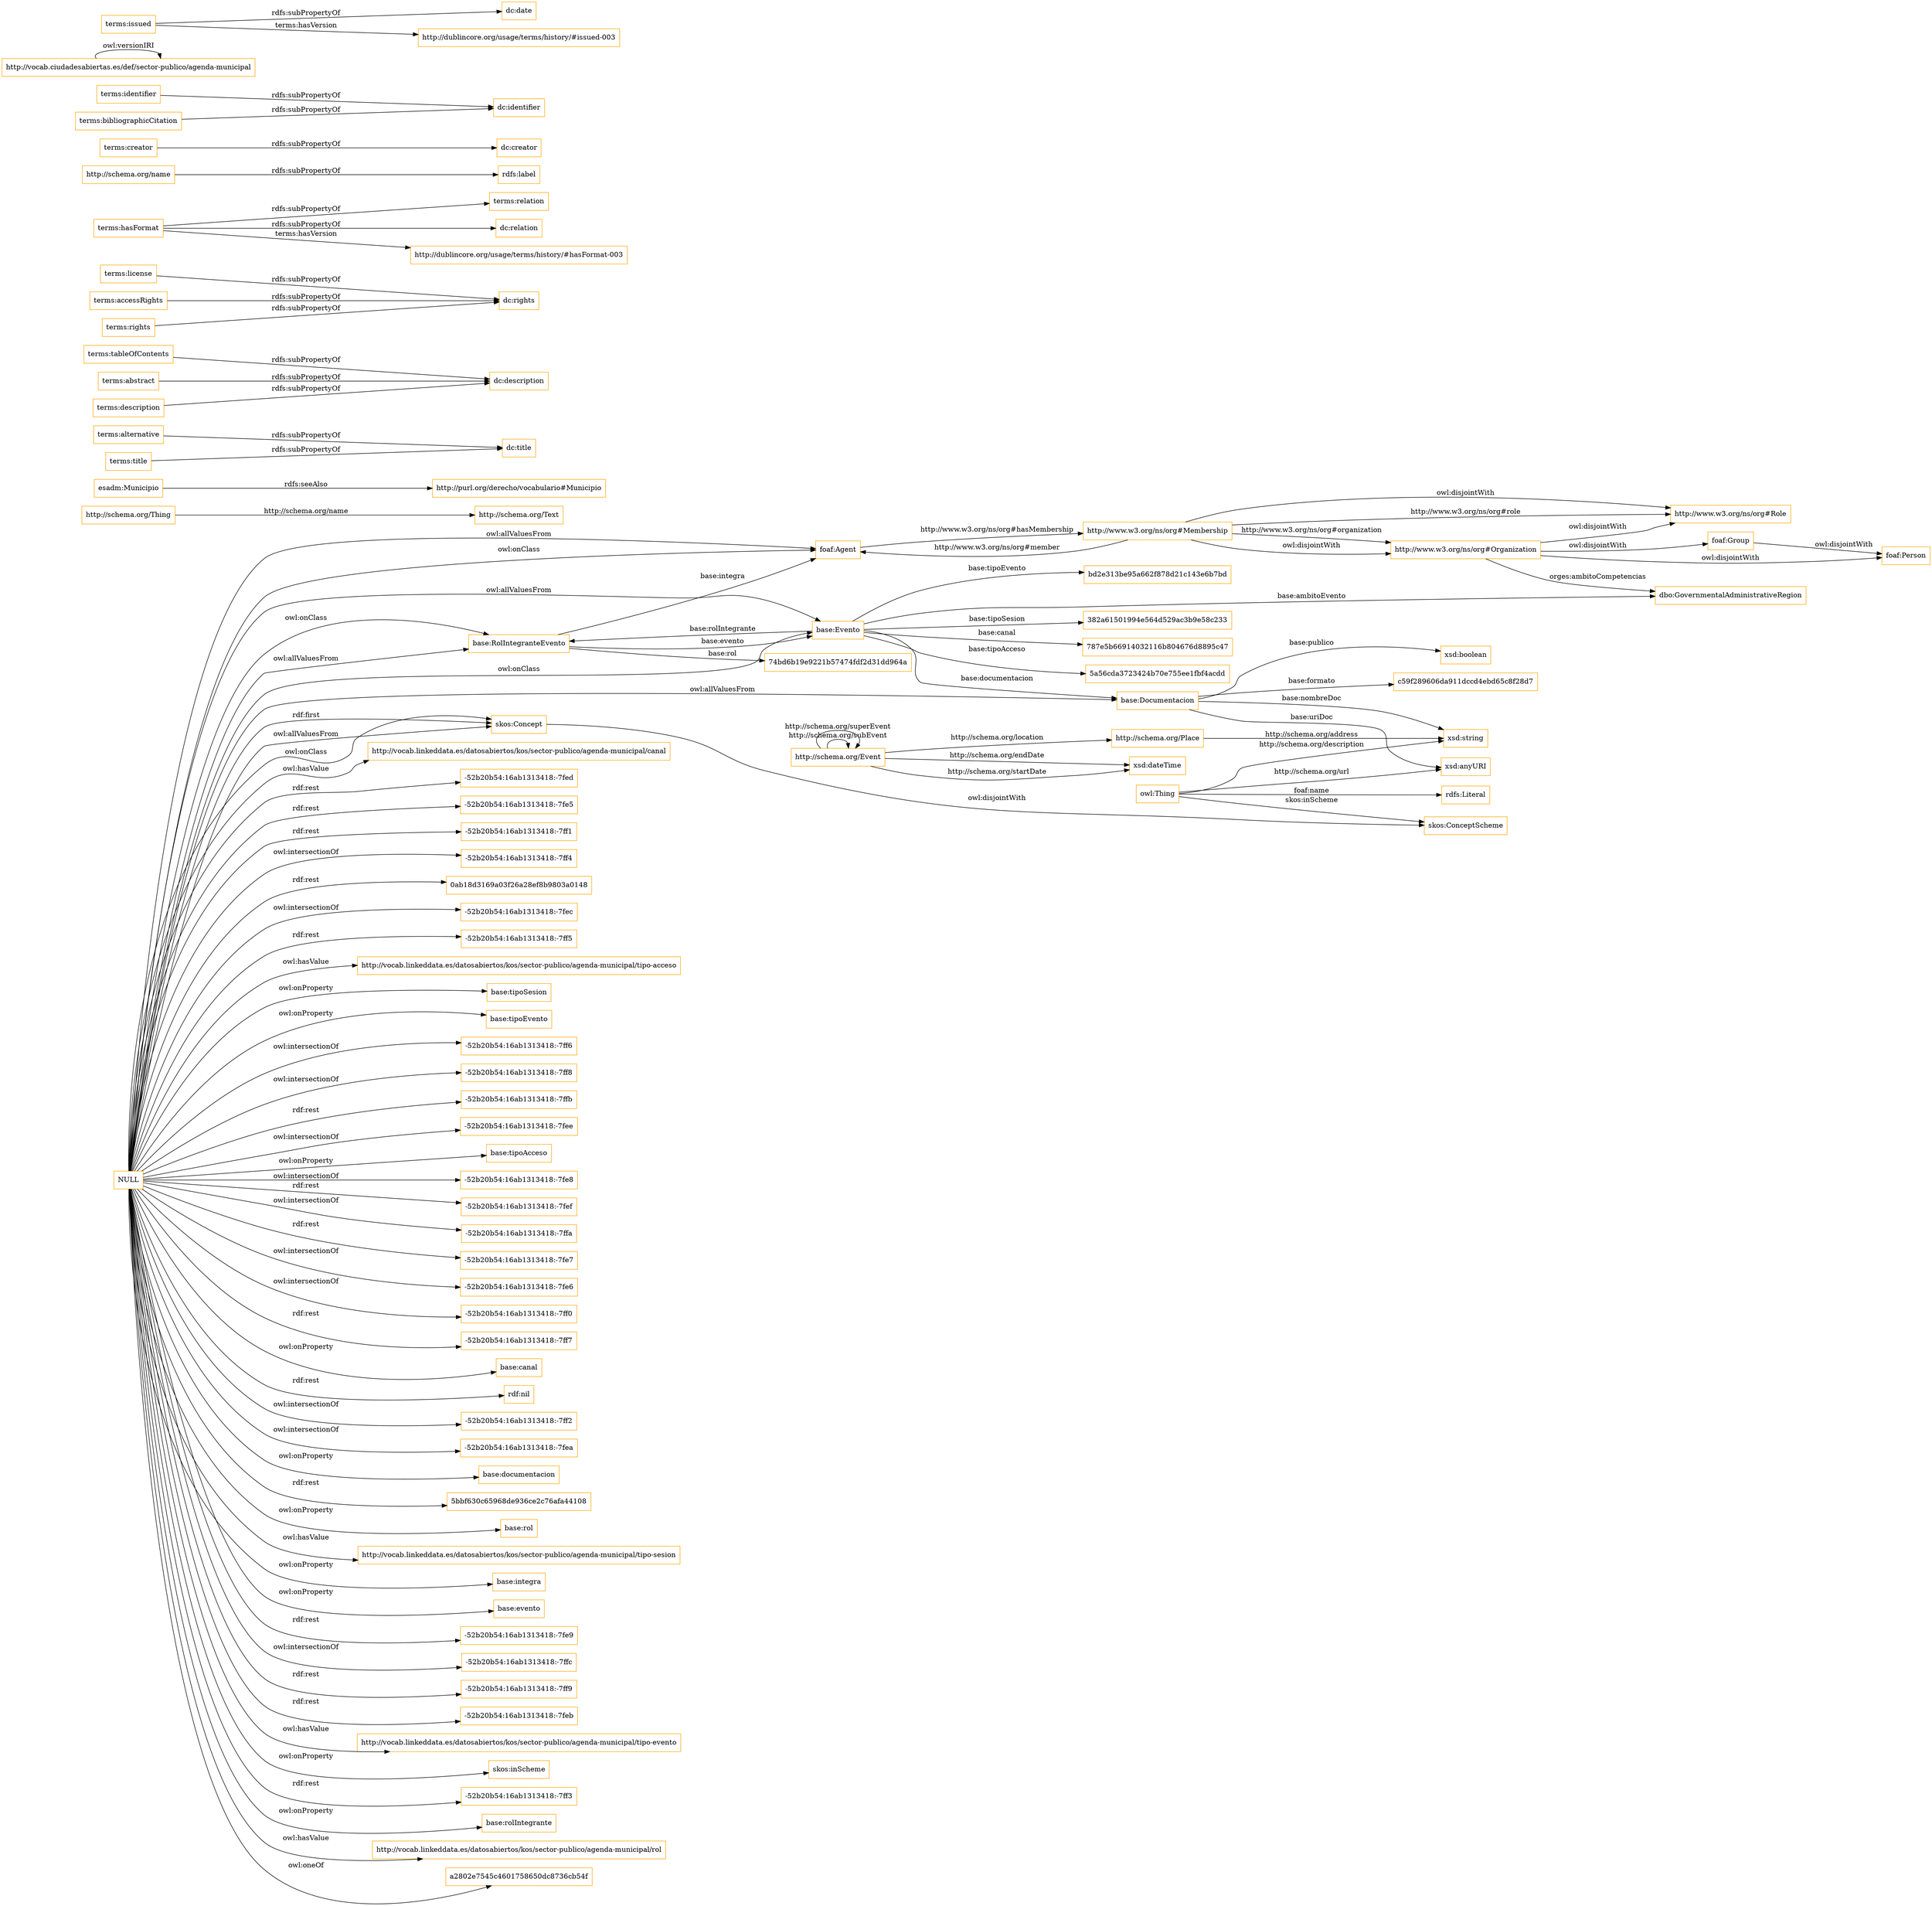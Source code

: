 digraph ar2dtool_diagram { 
rankdir=LR;
size="1501"
node [shape = rectangle, color="orange"]; "74bd6b19e9221b57474fdf2d31dd964a" "dbo:GovernmentalAdministrativeRegion" "foaf:Agent" "382a61501994e564d529ac3b9e58c233" "base:Evento" "skos:ConceptScheme" "http://schema.org/Event" "base:Documentacion" "foaf:Person" "http://schema.org/Thing" "787e5b66914032116b804676d8895c47" "foaf:Group" "skos:Concept" "base:RolIntegranteEvento" "esadm:Municipio" "http://www.w3.org/ns/org#Organization" "http://www.w3.org/ns/org#Role" "5a56cda3723424b70e755ee1fbf4acdd" "http://schema.org/Place" "http://www.w3.org/ns/org#Membership" "http://schema.org/Text" "bd2e313be95a662f878d21c143e6b7bd" ; /*classes style*/
	"terms:alternative" -> "dc:title" [ label = "rdfs:subPropertyOf" ];
	"terms:tableOfContents" -> "dc:description" [ label = "rdfs:subPropertyOf" ];
	"terms:license" -> "dc:rights" [ label = "rdfs:subPropertyOf" ];
	"terms:hasFormat" -> "terms:relation" [ label = "rdfs:subPropertyOf" ];
	"terms:hasFormat" -> "dc:relation" [ label = "rdfs:subPropertyOf" ];
	"terms:hasFormat" -> "http://dublincore.org/usage/terms/history/#hasFormat-003" [ label = "terms:hasVersion" ];
	"http://schema.org/name" -> "rdfs:label" [ label = "rdfs:subPropertyOf" ];
	"terms:creator" -> "dc:creator" [ label = "rdfs:subPropertyOf" ];
	"terms:accessRights" -> "dc:rights" [ label = "rdfs:subPropertyOf" ];
	"terms:title" -> "dc:title" [ label = "rdfs:subPropertyOf" ];
	"terms:abstract" -> "dc:description" [ label = "rdfs:subPropertyOf" ];
	"skos:Concept" -> "skos:ConceptScheme" [ label = "owl:disjointWith" ];
	"esadm:Municipio" -> "http://purl.org/derecho/vocabulario#Municipio" [ label = "rdfs:seeAlso" ];
	"http://www.w3.org/ns/org#Membership" -> "http://www.w3.org/ns/org#Role" [ label = "owl:disjointWith" ];
	"http://www.w3.org/ns/org#Membership" -> "http://www.w3.org/ns/org#Organization" [ label = "owl:disjointWith" ];
	"http://www.w3.org/ns/org#Organization" -> "foaf:Person" [ label = "owl:disjointWith" ];
	"http://www.w3.org/ns/org#Organization" -> "http://www.w3.org/ns/org#Role" [ label = "owl:disjointWith" ];
	"http://www.w3.org/ns/org#Organization" -> "foaf:Group" [ label = "owl:disjointWith" ];
	"terms:identifier" -> "dc:identifier" [ label = "rdfs:subPropertyOf" ];
	"NULL" -> "http://vocab.linkeddata.es/datosabiertos/kos/sector-publico/agenda-municipal/canal" [ label = "owl:hasValue" ];
	"NULL" -> "-52b20b54:16ab1313418:-7fed" [ label = "rdf:rest" ];
	"NULL" -> "-52b20b54:16ab1313418:-7fe5" [ label = "rdf:rest" ];
	"NULL" -> "base:Evento" [ label = "owl:allValuesFrom" ];
	"NULL" -> "skos:Concept" [ label = "rdf:first" ];
	"NULL" -> "-52b20b54:16ab1313418:-7ff1" [ label = "rdf:rest" ];
	"NULL" -> "-52b20b54:16ab1313418:-7ff4" [ label = "owl:intersectionOf" ];
	"NULL" -> "base:RolIntegranteEvento" [ label = "owl:allValuesFrom" ];
	"NULL" -> "0ab18d3169a03f26a28ef8b9803a0148" [ label = "rdf:rest" ];
	"NULL" -> "-52b20b54:16ab1313418:-7fec" [ label = "owl:intersectionOf" ];
	"NULL" -> "-52b20b54:16ab1313418:-7ff5" [ label = "rdf:rest" ];
	"NULL" -> "foaf:Agent" [ label = "owl:allValuesFrom" ];
	"NULL" -> "http://vocab.linkeddata.es/datosabiertos/kos/sector-publico/agenda-municipal/tipo-acceso" [ label = "owl:hasValue" ];
	"NULL" -> "base:tipoSesion" [ label = "owl:onProperty" ];
	"NULL" -> "base:tipoEvento" [ label = "owl:onProperty" ];
	"NULL" -> "foaf:Agent" [ label = "owl:onClass" ];
	"NULL" -> "-52b20b54:16ab1313418:-7ff6" [ label = "owl:intersectionOf" ];
	"NULL" -> "-52b20b54:16ab1313418:-7ff8" [ label = "owl:intersectionOf" ];
	"NULL" -> "-52b20b54:16ab1313418:-7ffb" [ label = "rdf:rest" ];
	"NULL" -> "-52b20b54:16ab1313418:-7fee" [ label = "owl:intersectionOf" ];
	"NULL" -> "base:tipoAcceso" [ label = "owl:onProperty" ];
	"NULL" -> "-52b20b54:16ab1313418:-7fe8" [ label = "owl:intersectionOf" ];
	"NULL" -> "-52b20b54:16ab1313418:-7fef" [ label = "rdf:rest" ];
	"NULL" -> "-52b20b54:16ab1313418:-7ffa" [ label = "owl:intersectionOf" ];
	"NULL" -> "-52b20b54:16ab1313418:-7fe7" [ label = "rdf:rest" ];
	"NULL" -> "-52b20b54:16ab1313418:-7fe6" [ label = "owl:intersectionOf" ];
	"NULL" -> "-52b20b54:16ab1313418:-7ff0" [ label = "owl:intersectionOf" ];
	"NULL" -> "skos:Concept" [ label = "owl:allValuesFrom" ];
	"NULL" -> "-52b20b54:16ab1313418:-7ff7" [ label = "rdf:rest" ];
	"NULL" -> "base:canal" [ label = "owl:onProperty" ];
	"NULL" -> "base:Evento" [ label = "owl:onClass" ];
	"NULL" -> "rdf:nil" [ label = "rdf:rest" ];
	"NULL" -> "base:RolIntegranteEvento" [ label = "owl:onClass" ];
	"NULL" -> "-52b20b54:16ab1313418:-7ff2" [ label = "owl:intersectionOf" ];
	"NULL" -> "-52b20b54:16ab1313418:-7fea" [ label = "owl:intersectionOf" ];
	"NULL" -> "base:documentacion" [ label = "owl:onProperty" ];
	"NULL" -> "5bbf630c65968de936ce2c76afa44108" [ label = "rdf:rest" ];
	"NULL" -> "base:rol" [ label = "owl:onProperty" ];
	"NULL" -> "http://vocab.linkeddata.es/datosabiertos/kos/sector-publico/agenda-municipal/tipo-sesion" [ label = "owl:hasValue" ];
	"NULL" -> "base:integra" [ label = "owl:onProperty" ];
	"NULL" -> "base:evento" [ label = "owl:onProperty" ];
	"NULL" -> "-52b20b54:16ab1313418:-7fe9" [ label = "rdf:rest" ];
	"NULL" -> "-52b20b54:16ab1313418:-7ffc" [ label = "owl:intersectionOf" ];
	"NULL" -> "-52b20b54:16ab1313418:-7ff9" [ label = "rdf:rest" ];
	"NULL" -> "-52b20b54:16ab1313418:-7feb" [ label = "rdf:rest" ];
	"NULL" -> "http://vocab.linkeddata.es/datosabiertos/kos/sector-publico/agenda-municipal/tipo-evento" [ label = "owl:hasValue" ];
	"NULL" -> "skos:Concept" [ label = "owl:onClass" ];
	"NULL" -> "base:Documentacion" [ label = "owl:allValuesFrom" ];
	"NULL" -> "skos:inScheme" [ label = "owl:onProperty" ];
	"NULL" -> "-52b20b54:16ab1313418:-7ff3" [ label = "rdf:rest" ];
	"NULL" -> "base:rolIntegrante" [ label = "owl:onProperty" ];
	"NULL" -> "http://vocab.linkeddata.es/datosabiertos/kos/sector-publico/agenda-municipal/rol" [ label = "owl:hasValue" ];
	"NULL" -> "a2802e7545c4601758650dc8736cb54f" [ label = "owl:oneOf" ];
	"http://vocab.ciudadesabiertas.es/def/sector-publico/agenda-municipal" -> "http://vocab.ciudadesabiertas.es/def/sector-publico/agenda-municipal" [ label = "owl:versionIRI" ];
	"terms:rights" -> "dc:rights" [ label = "rdfs:subPropertyOf" ];
	"terms:issued" -> "dc:date" [ label = "rdfs:subPropertyOf" ];
	"terms:issued" -> "http://dublincore.org/usage/terms/history/#issued-003" [ label = "terms:hasVersion" ];
	"terms:bibliographicCitation" -> "dc:identifier" [ label = "rdfs:subPropertyOf" ];
	"terms:description" -> "dc:description" [ label = "rdfs:subPropertyOf" ];
	"foaf:Group" -> "foaf:Person" [ label = "owl:disjointWith" ];
	"http://schema.org/Event" -> "xsd:dateTime" [ label = "http://schema.org/startDate" ];
	"owl:Thing" -> "rdfs:Literal" [ label = "foaf:name" ];
	"base:Documentacion" -> "c59f289606da911dccd4ebd65c8f28d7" [ label = "base:formato" ];
	"base:Evento" -> "base:Documentacion" [ label = "base:documentacion" ];
	"base:Documentacion" -> "xsd:string" [ label = "base:nombreDoc" ];
	"base:Evento" -> "5a56cda3723424b70e755ee1fbf4acdd" [ label = "base:tipoAcceso" ];
	"owl:Thing" -> "xsd:anyURI" [ label = "http://schema.org/url" ];
	"owl:Thing" -> "skos:ConceptScheme" [ label = "skos:inScheme" ];
	"http://schema.org/Thing" -> "http://schema.org/Text" [ label = "http://schema.org/name" ];
	"base:Documentacion" -> "xsd:anyURI" [ label = "base:uriDoc" ];
	"http://schema.org/Place" -> "xsd:string" [ label = "http://schema.org/address" ];
	"base:Evento" -> "base:RolIntegranteEvento" [ label = "base:rolIntegrante" ];
	"foaf:Agent" -> "http://www.w3.org/ns/org#Membership" [ label = "http://www.w3.org/ns/org#hasMembership" ];
	"http://www.w3.org/ns/org#Membership" -> "http://www.w3.org/ns/org#Organization" [ label = "http://www.w3.org/ns/org#organization" ];
	"base:RolIntegranteEvento" -> "74bd6b19e9221b57474fdf2d31dd964a" [ label = "base:rol" ];
	"base:Evento" -> "bd2e313be95a662f878d21c143e6b7bd" [ label = "base:tipoEvento" ];
	"http://schema.org/Event" -> "http://schema.org/Place" [ label = "http://schema.org/location" ];
	"http://www.w3.org/ns/org#Membership" -> "http://www.w3.org/ns/org#Role" [ label = "http://www.w3.org/ns/org#role" ];
	"http://schema.org/Event" -> "xsd:dateTime" [ label = "http://schema.org/endDate" ];
	"http://schema.org/Event" -> "http://schema.org/Event" [ label = "http://schema.org/subEvent" ];
	"base:Evento" -> "382a61501994e564d529ac3b9e58c233" [ label = "base:tipoSesion" ];
	"base:Evento" -> "dbo:GovernmentalAdministrativeRegion" [ label = "base:ambitoEvento" ];
	"base:RolIntegranteEvento" -> "foaf:Agent" [ label = "base:integra" ];
	"base:RolIntegranteEvento" -> "base:Evento" [ label = "base:evento" ];
	"http://www.w3.org/ns/org#Membership" -> "foaf:Agent" [ label = "http://www.w3.org/ns/org#member" ];
	"base:Evento" -> "787e5b66914032116b804676d8895c47" [ label = "base:canal" ];
	"http://www.w3.org/ns/org#Organization" -> "dbo:GovernmentalAdministrativeRegion" [ label = "orges:ambitoCompetencias" ];
	"owl:Thing" -> "xsd:string" [ label = "http://schema.org/description" ];
	"base:Documentacion" -> "xsd:boolean" [ label = "base:publico" ];
	"http://schema.org/Event" -> "http://schema.org/Event" [ label = "http://schema.org/superEvent" ];

}

